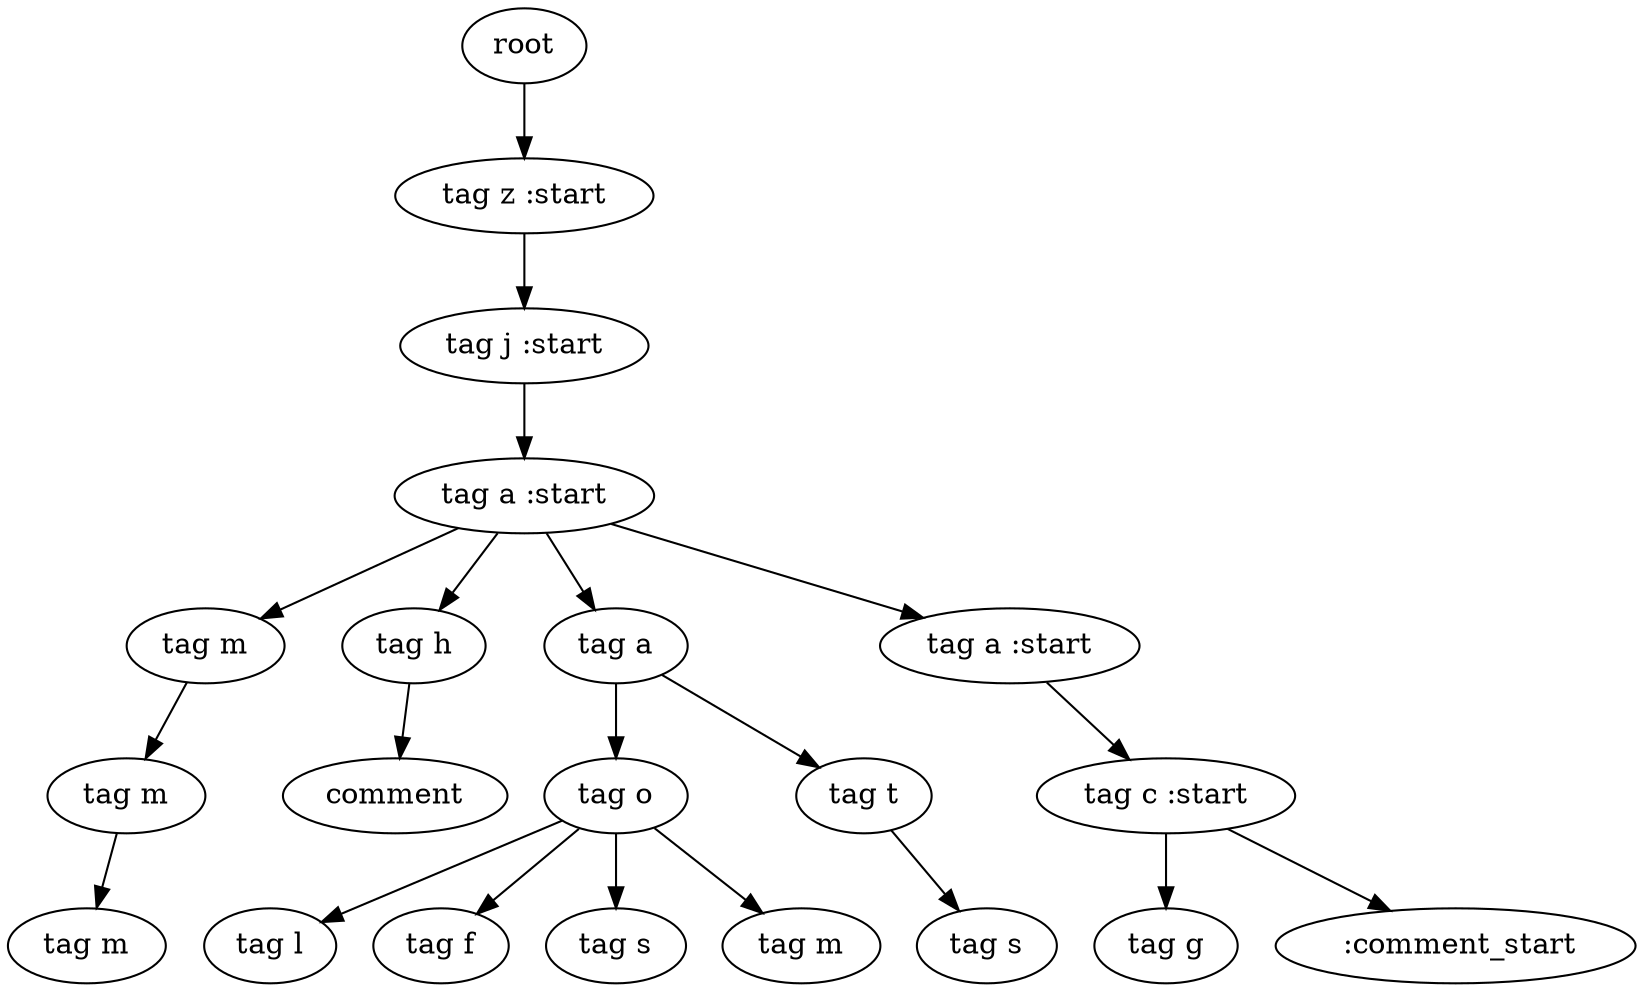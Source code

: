 digraph Tree{
0[label="root"];
0->00
00[label="tag z :start"];
00->000
000[label="tag j :start"];
000->0000
0000[label="tag a :start"];
0000->00000
00000[label="tag m"];
00000->000000
000000[label="tag m"];
000000->0000000
0000000[label="tag m"];
0000->00001
00001[label="tag h"];
00001->000010
000010[label="comment"];
0000->00002
00002[label="tag a"];
00002->000020
000020[label="tag o"];
000020->0000200
0000200[label="tag l"];
000020->0000201
0000201[label="tag f"];
000020->0000202
0000202[label="tag s"];
000020->0000203
0000203[label="tag m"];
00002->000021
000021[label="tag t"];
000021->0000210
0000210[label="tag s"];
0000->00003
00003[label="tag a :start"];
00003->000030
000030[label="tag c :start"];
000030->0000300
0000300[label="tag g"];
000030->0000301
0000301[label=" :comment_start"];
}
